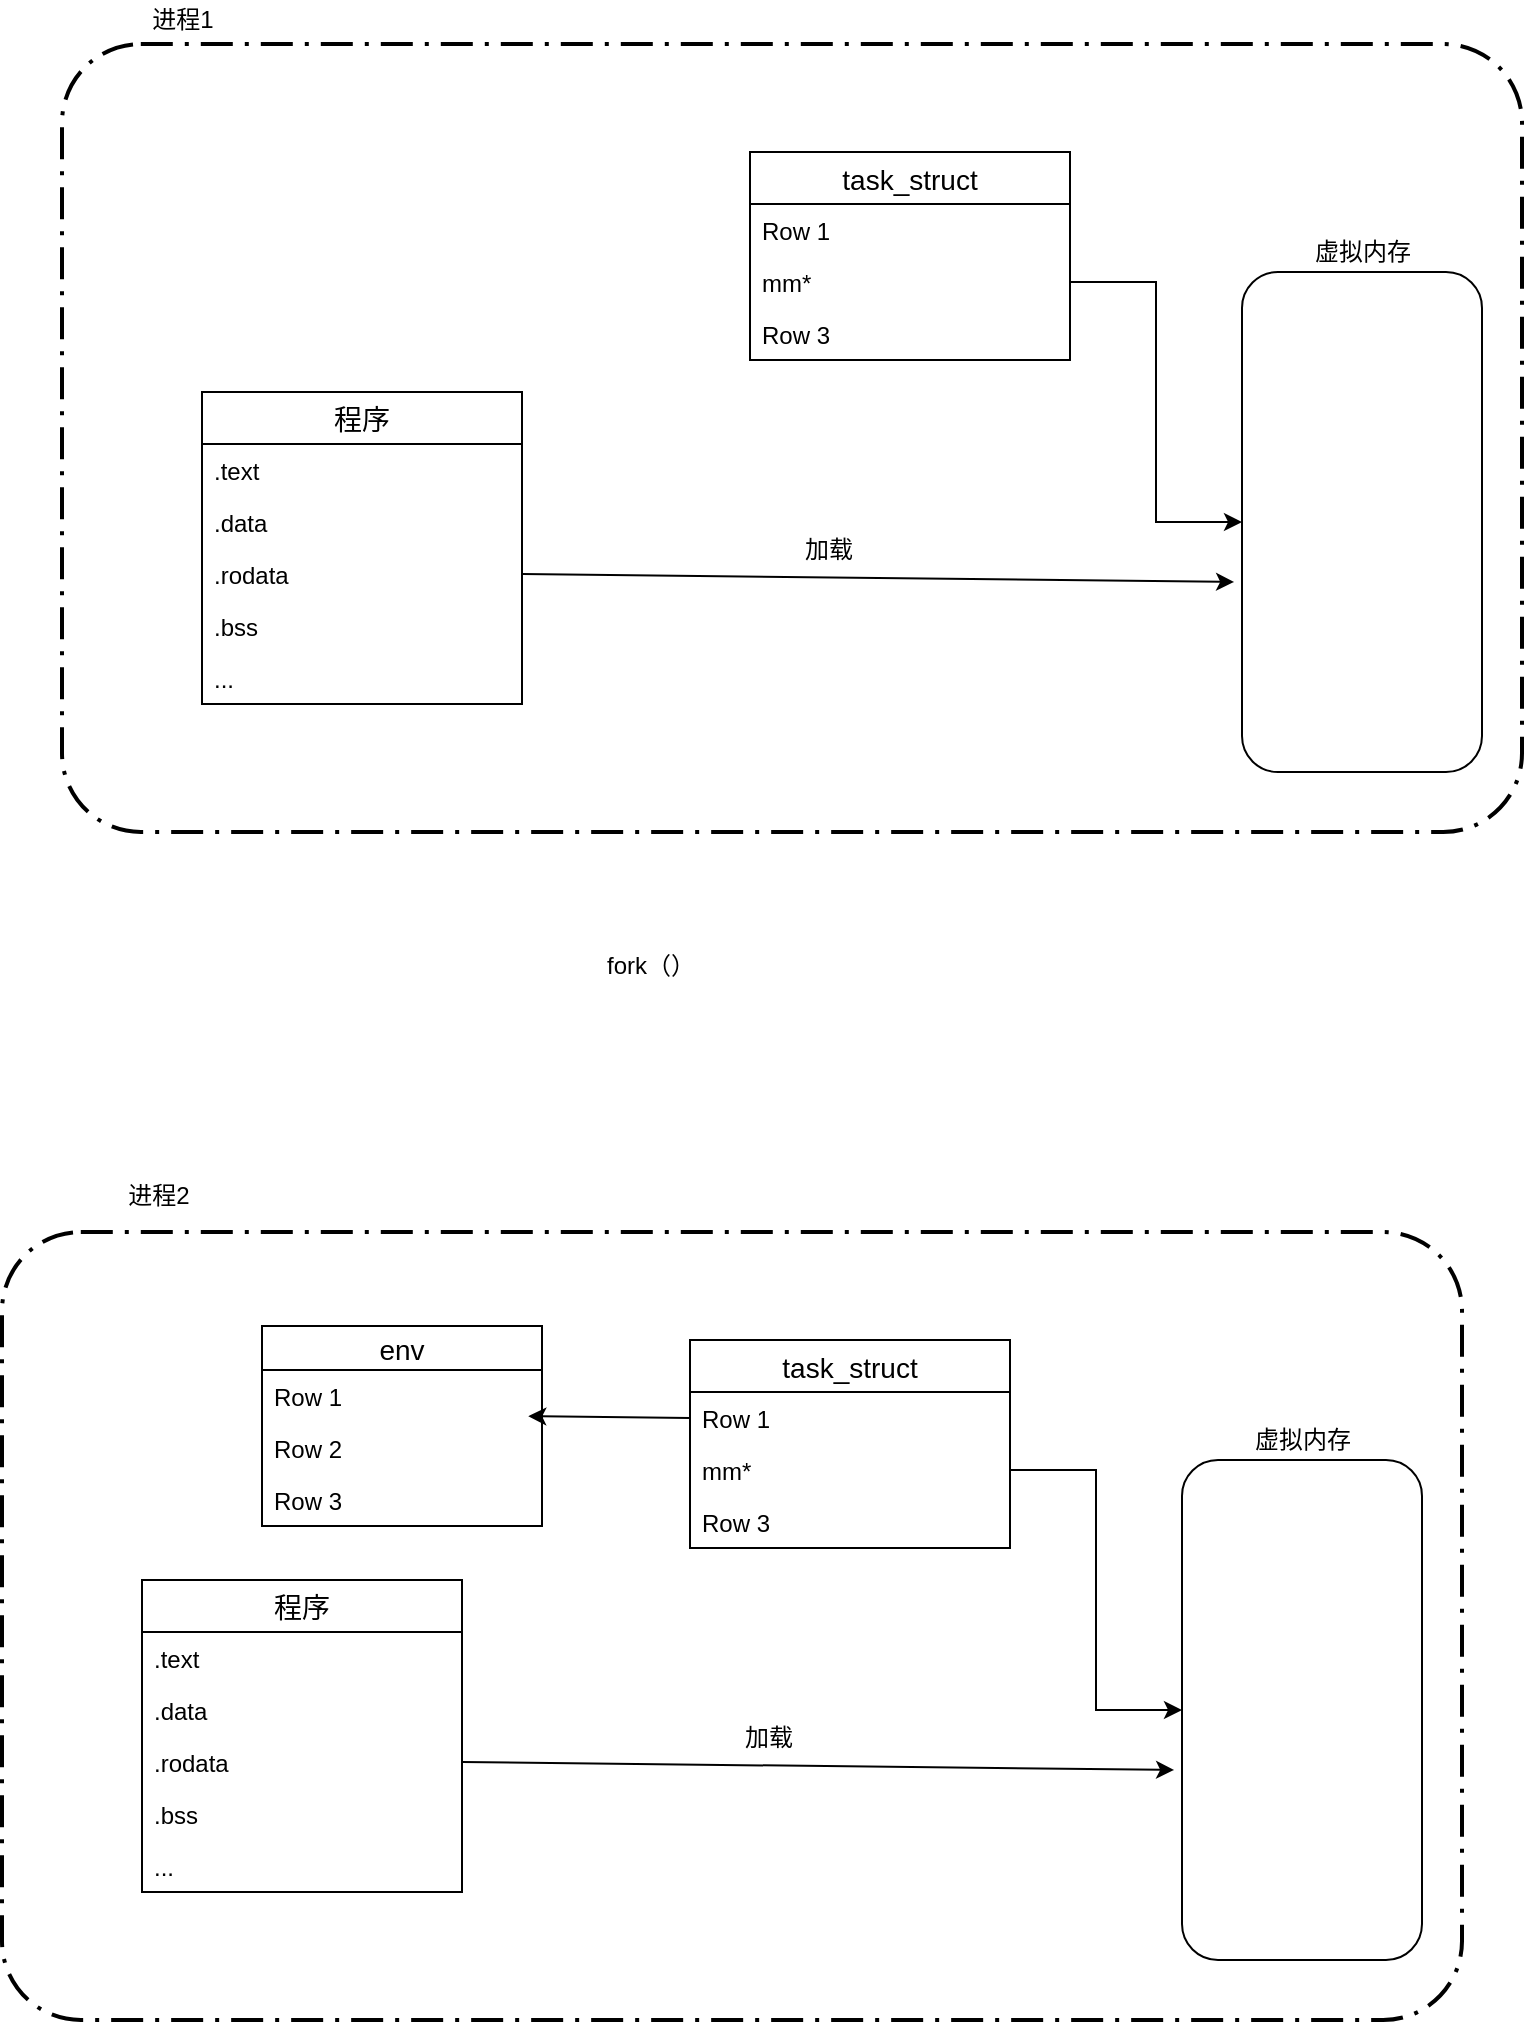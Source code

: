 <mxfile version="13.0.3" type="device"><diagram id="NlbtPtGnq44601gGNWZ_" name="第 1 页"><mxGraphModel dx="1261" dy="932" grid="1" gridSize="10" guides="1" tooltips="1" connect="1" arrows="1" fold="1" page="1" pageScale="1" pageWidth="827" pageHeight="1169" math="0" shadow="0"><root><mxCell id="0"/><mxCell id="1" parent="0"/><mxCell id="2lEnQA6UCIKXRZFCNR-0-69" value="" style="rounded=1;arcSize=10;dashed=1;strokeColor=#000000;fillColor=none;gradientColor=none;dashPattern=8 3 1 3;strokeWidth=2;" parent="1" vertex="1"><mxGeometry x="70" y="56" width="730" height="394" as="geometry"/></mxCell><mxCell id="2lEnQA6UCIKXRZFCNR-0-12" value="程序" style="swimlane;fontStyle=0;childLayout=stackLayout;horizontal=1;startSize=26;horizontalStack=0;resizeParent=1;resizeParentMax=0;resizeLast=0;collapsible=1;marginBottom=0;align=center;fontSize=14;" parent="1" vertex="1"><mxGeometry x="140" y="230" width="160" height="156" as="geometry"/></mxCell><mxCell id="2lEnQA6UCIKXRZFCNR-0-13" value=".text" style="text;strokeColor=none;fillColor=none;spacingLeft=4;spacingRight=4;overflow=hidden;rotatable=0;points=[[0,0.5],[1,0.5]];portConstraint=eastwest;fontSize=12;" parent="2lEnQA6UCIKXRZFCNR-0-12" vertex="1"><mxGeometry y="26" width="160" height="26" as="geometry"/></mxCell><mxCell id="2lEnQA6UCIKXRZFCNR-0-14" value=".data" style="text;strokeColor=none;fillColor=none;spacingLeft=4;spacingRight=4;overflow=hidden;rotatable=0;points=[[0,0.5],[1,0.5]];portConstraint=eastwest;fontSize=12;" parent="2lEnQA6UCIKXRZFCNR-0-12" vertex="1"><mxGeometry y="52" width="160" height="26" as="geometry"/></mxCell><mxCell id="2lEnQA6UCIKXRZFCNR-0-15" value=".rodata" style="text;strokeColor=none;fillColor=none;spacingLeft=4;spacingRight=4;overflow=hidden;rotatable=0;points=[[0,0.5],[1,0.5]];portConstraint=eastwest;fontSize=12;" parent="2lEnQA6UCIKXRZFCNR-0-12" vertex="1"><mxGeometry y="78" width="160" height="26" as="geometry"/></mxCell><mxCell id="2lEnQA6UCIKXRZFCNR-0-20" value=".bss" style="text;strokeColor=none;fillColor=none;spacingLeft=4;spacingRight=4;overflow=hidden;rotatable=0;points=[[0,0.5],[1,0.5]];portConstraint=eastwest;fontSize=12;" parent="2lEnQA6UCIKXRZFCNR-0-12" vertex="1"><mxGeometry y="104" width="160" height="26" as="geometry"/></mxCell><mxCell id="2lEnQA6UCIKXRZFCNR-0-21" value="..." style="text;strokeColor=none;fillColor=none;spacingLeft=4;spacingRight=4;overflow=hidden;rotatable=0;points=[[0,0.5],[1,0.5]];portConstraint=eastwest;fontSize=12;" parent="2lEnQA6UCIKXRZFCNR-0-12" vertex="1"><mxGeometry y="130" width="160" height="26" as="geometry"/></mxCell><mxCell id="2lEnQA6UCIKXRZFCNR-0-16" value="task_struct" style="swimlane;fontStyle=0;childLayout=stackLayout;horizontal=1;startSize=26;horizontalStack=0;resizeParent=1;resizeParentMax=0;resizeLast=0;collapsible=1;marginBottom=0;align=center;fontSize=14;" parent="1" vertex="1"><mxGeometry x="414" y="110" width="160" height="104" as="geometry"/></mxCell><mxCell id="2lEnQA6UCIKXRZFCNR-0-17" value="Row 1" style="text;strokeColor=none;fillColor=none;spacingLeft=4;spacingRight=4;overflow=hidden;rotatable=0;points=[[0,0.5],[1,0.5]];portConstraint=eastwest;fontSize=12;" parent="2lEnQA6UCIKXRZFCNR-0-16" vertex="1"><mxGeometry y="26" width="160" height="26" as="geometry"/></mxCell><mxCell id="2lEnQA6UCIKXRZFCNR-0-18" value="mm*" style="text;strokeColor=none;fillColor=none;spacingLeft=4;spacingRight=4;overflow=hidden;rotatable=0;points=[[0,0.5],[1,0.5]];portConstraint=eastwest;fontSize=12;" parent="2lEnQA6UCIKXRZFCNR-0-16" vertex="1"><mxGeometry y="52" width="160" height="26" as="geometry"/></mxCell><mxCell id="2lEnQA6UCIKXRZFCNR-0-19" value="Row 3" style="text;strokeColor=none;fillColor=none;spacingLeft=4;spacingRight=4;overflow=hidden;rotatable=0;points=[[0,0.5],[1,0.5]];portConstraint=eastwest;fontSize=12;" parent="2lEnQA6UCIKXRZFCNR-0-16" vertex="1"><mxGeometry y="78" width="160" height="26" as="geometry"/></mxCell><mxCell id="2lEnQA6UCIKXRZFCNR-0-22" value="" style="rounded=1;whiteSpace=wrap;html=1;" parent="1" vertex="1"><mxGeometry x="660" y="170" width="120" height="250" as="geometry"/></mxCell><mxCell id="2lEnQA6UCIKXRZFCNR-0-23" value="虚拟内存" style="text;html=1;align=center;verticalAlign=middle;resizable=0;points=[];autosize=1;" parent="1" vertex="1"><mxGeometry x="690" y="150" width="60" height="20" as="geometry"/></mxCell><mxCell id="2lEnQA6UCIKXRZFCNR-0-24" style="edgeStyle=orthogonalEdgeStyle;rounded=0;orthogonalLoop=1;jettySize=auto;html=1;" parent="1" source="2lEnQA6UCIKXRZFCNR-0-18" target="2lEnQA6UCIKXRZFCNR-0-22" edge="1"><mxGeometry relative="1" as="geometry"/></mxCell><mxCell id="2lEnQA6UCIKXRZFCNR-0-25" value="" style="endArrow=classic;html=1;exitX=1;exitY=0.5;exitDx=0;exitDy=0;entryX=-0.033;entryY=0.62;entryDx=0;entryDy=0;entryPerimeter=0;" parent="1" source="2lEnQA6UCIKXRZFCNR-0-15" target="2lEnQA6UCIKXRZFCNR-0-22" edge="1"><mxGeometry width="50" height="50" relative="1" as="geometry"><mxPoint x="390" y="320" as="sourcePoint"/><mxPoint x="440" y="270" as="targetPoint"/></mxGeometry></mxCell><mxCell id="2lEnQA6UCIKXRZFCNR-0-26" value="加载" style="text;html=1;align=center;verticalAlign=middle;resizable=0;points=[];autosize=1;" parent="1" vertex="1"><mxGeometry x="433" y="299" width="40" height="20" as="geometry"/></mxCell><mxCell id="2lEnQA6UCIKXRZFCNR-0-67" value="进程1" style="text;html=1;align=center;verticalAlign=middle;resizable=0;points=[];autosize=1;" parent="1" vertex="1"><mxGeometry x="105" y="34" width="50" height="20" as="geometry"/></mxCell><mxCell id="2lEnQA6UCIKXRZFCNR-0-70" value="fork（）" style="text;html=1;align=center;verticalAlign=middle;resizable=0;points=[];autosize=1;" parent="1" vertex="1"><mxGeometry x="334" y="507" width="60" height="20" as="geometry"/></mxCell><mxCell id="2lEnQA6UCIKXRZFCNR-0-81" value="" style="rounded=1;whiteSpace=wrap;html=1;" parent="1" vertex="1"><mxGeometry x="630" y="764" width="120" height="250" as="geometry"/></mxCell><mxCell id="2lEnQA6UCIKXRZFCNR-0-82" value="虚拟内存" style="text;html=1;align=center;verticalAlign=middle;resizable=0;points=[];autosize=1;" parent="1" vertex="1"><mxGeometry x="660" y="744" width="60" height="20" as="geometry"/></mxCell><mxCell id="2lEnQA6UCIKXRZFCNR-0-83" style="edgeStyle=orthogonalEdgeStyle;rounded=0;orthogonalLoop=1;jettySize=auto;html=1;" parent="1" source="2lEnQA6UCIKXRZFCNR-0-79" target="2lEnQA6UCIKXRZFCNR-0-81" edge="1"><mxGeometry relative="1" as="geometry"/></mxCell><mxCell id="2lEnQA6UCIKXRZFCNR-0-84" value="" style="endArrow=classic;html=1;exitX=1;exitY=0.5;exitDx=0;exitDy=0;entryX=-0.033;entryY=0.62;entryDx=0;entryDy=0;entryPerimeter=0;" parent="1" source="2lEnQA6UCIKXRZFCNR-0-74" target="2lEnQA6UCIKXRZFCNR-0-81" edge="1"><mxGeometry width="50" height="50" relative="1" as="geometry"><mxPoint x="360" y="914" as="sourcePoint"/><mxPoint x="410" y="864" as="targetPoint"/></mxGeometry></mxCell><mxCell id="2lEnQA6UCIKXRZFCNR-0-85" value="加载" style="text;html=1;align=center;verticalAlign=middle;resizable=0;points=[];autosize=1;" parent="1" vertex="1"><mxGeometry x="403" y="893" width="40" height="20" as="geometry"/></mxCell><mxCell id="2lEnQA6UCIKXRZFCNR-0-86" value="" style="rounded=1;arcSize=10;dashed=1;strokeColor=#000000;fillColor=none;gradientColor=none;dashPattern=8 3 1 3;strokeWidth=2;" parent="1" vertex="1"><mxGeometry x="40" y="650" width="730" height="394" as="geometry"/></mxCell><mxCell id="2lEnQA6UCIKXRZFCNR-0-71" value="程序" style="swimlane;fontStyle=0;childLayout=stackLayout;horizontal=1;startSize=26;horizontalStack=0;resizeParent=1;resizeParentMax=0;resizeLast=0;collapsible=1;marginBottom=0;align=center;fontSize=14;" parent="1" vertex="1"><mxGeometry x="110" y="824" width="160" height="156" as="geometry"/></mxCell><mxCell id="2lEnQA6UCIKXRZFCNR-0-72" value=".text" style="text;strokeColor=none;fillColor=none;spacingLeft=4;spacingRight=4;overflow=hidden;rotatable=0;points=[[0,0.5],[1,0.5]];portConstraint=eastwest;fontSize=12;" parent="2lEnQA6UCIKXRZFCNR-0-71" vertex="1"><mxGeometry y="26" width="160" height="26" as="geometry"/></mxCell><mxCell id="2lEnQA6UCIKXRZFCNR-0-73" value=".data" style="text;strokeColor=none;fillColor=none;spacingLeft=4;spacingRight=4;overflow=hidden;rotatable=0;points=[[0,0.5],[1,0.5]];portConstraint=eastwest;fontSize=12;" parent="2lEnQA6UCIKXRZFCNR-0-71" vertex="1"><mxGeometry y="52" width="160" height="26" as="geometry"/></mxCell><mxCell id="2lEnQA6UCIKXRZFCNR-0-74" value=".rodata" style="text;strokeColor=none;fillColor=none;spacingLeft=4;spacingRight=4;overflow=hidden;rotatable=0;points=[[0,0.5],[1,0.5]];portConstraint=eastwest;fontSize=12;" parent="2lEnQA6UCIKXRZFCNR-0-71" vertex="1"><mxGeometry y="78" width="160" height="26" as="geometry"/></mxCell><mxCell id="2lEnQA6UCIKXRZFCNR-0-75" value=".bss" style="text;strokeColor=none;fillColor=none;spacingLeft=4;spacingRight=4;overflow=hidden;rotatable=0;points=[[0,0.5],[1,0.5]];portConstraint=eastwest;fontSize=12;" parent="2lEnQA6UCIKXRZFCNR-0-71" vertex="1"><mxGeometry y="104" width="160" height="26" as="geometry"/></mxCell><mxCell id="2lEnQA6UCIKXRZFCNR-0-76" value="..." style="text;strokeColor=none;fillColor=none;spacingLeft=4;spacingRight=4;overflow=hidden;rotatable=0;points=[[0,0.5],[1,0.5]];portConstraint=eastwest;fontSize=12;" parent="2lEnQA6UCIKXRZFCNR-0-71" vertex="1"><mxGeometry y="130" width="160" height="26" as="geometry"/></mxCell><mxCell id="2lEnQA6UCIKXRZFCNR-0-77" value="task_struct" style="swimlane;fontStyle=0;childLayout=stackLayout;horizontal=1;startSize=26;horizontalStack=0;resizeParent=1;resizeParentMax=0;resizeLast=0;collapsible=1;marginBottom=0;align=center;fontSize=14;" parent="1" vertex="1"><mxGeometry x="384" y="704" width="160" height="104" as="geometry"/></mxCell><mxCell id="2lEnQA6UCIKXRZFCNR-0-78" value="Row 1" style="text;strokeColor=none;fillColor=none;spacingLeft=4;spacingRight=4;overflow=hidden;rotatable=0;points=[[0,0.5],[1,0.5]];portConstraint=eastwest;fontSize=12;" parent="2lEnQA6UCIKXRZFCNR-0-77" vertex="1"><mxGeometry y="26" width="160" height="26" as="geometry"/></mxCell><mxCell id="2lEnQA6UCIKXRZFCNR-0-79" value="mm*" style="text;strokeColor=none;fillColor=none;spacingLeft=4;spacingRight=4;overflow=hidden;rotatable=0;points=[[0,0.5],[1,0.5]];portConstraint=eastwest;fontSize=12;" parent="2lEnQA6UCIKXRZFCNR-0-77" vertex="1"><mxGeometry y="52" width="160" height="26" as="geometry"/></mxCell><mxCell id="2lEnQA6UCIKXRZFCNR-0-80" value="Row 3" style="text;strokeColor=none;fillColor=none;spacingLeft=4;spacingRight=4;overflow=hidden;rotatable=0;points=[[0,0.5],[1,0.5]];portConstraint=eastwest;fontSize=12;" parent="2lEnQA6UCIKXRZFCNR-0-77" vertex="1"><mxGeometry y="78" width="160" height="26" as="geometry"/></mxCell><mxCell id="2lEnQA6UCIKXRZFCNR-0-87" value="进程2" style="text;html=1;align=center;verticalAlign=middle;resizable=0;points=[];autosize=1;" parent="1" vertex="1"><mxGeometry x="93" y="622" width="50" height="20" as="geometry"/></mxCell><mxCell id="2lEnQA6UCIKXRZFCNR-0-88" value="env" style="swimlane;fontStyle=0;childLayout=stackLayout;horizontal=1;startSize=22;horizontalStack=0;resizeParent=1;resizeParentMax=0;resizeLast=0;collapsible=1;marginBottom=0;align=center;fontSize=14;" parent="1" vertex="1"><mxGeometry x="170" y="697" width="140" height="100" as="geometry"/></mxCell><mxCell id="2lEnQA6UCIKXRZFCNR-0-89" value="Row 1" style="text;strokeColor=none;fillColor=none;spacingLeft=4;spacingRight=4;overflow=hidden;rotatable=0;points=[[0,0.5],[1,0.5]];portConstraint=eastwest;fontSize=12;" parent="2lEnQA6UCIKXRZFCNR-0-88" vertex="1"><mxGeometry y="22" width="140" height="26" as="geometry"/></mxCell><mxCell id="2lEnQA6UCIKXRZFCNR-0-90" value="Row 2" style="text;strokeColor=none;fillColor=none;spacingLeft=4;spacingRight=4;overflow=hidden;rotatable=0;points=[[0,0.5],[1,0.5]];portConstraint=eastwest;fontSize=12;" parent="2lEnQA6UCIKXRZFCNR-0-88" vertex="1"><mxGeometry y="48" width="140" height="26" as="geometry"/></mxCell><mxCell id="2lEnQA6UCIKXRZFCNR-0-91" value="Row 3" style="text;strokeColor=none;fillColor=none;spacingLeft=4;spacingRight=4;overflow=hidden;rotatable=0;points=[[0,0.5],[1,0.5]];portConstraint=eastwest;fontSize=12;" parent="2lEnQA6UCIKXRZFCNR-0-88" vertex="1"><mxGeometry y="74" width="140" height="26" as="geometry"/></mxCell><mxCell id="2lEnQA6UCIKXRZFCNR-0-92" value="" style="endArrow=classic;html=1;entryX=0.951;entryY=-0.111;entryDx=0;entryDy=0;entryPerimeter=0;exitX=0;exitY=0.5;exitDx=0;exitDy=0;" parent="1" source="2lEnQA6UCIKXRZFCNR-0-78" target="2lEnQA6UCIKXRZFCNR-0-90" edge="1"><mxGeometry width="50" height="50" relative="1" as="geometry"><mxPoint x="330" y="780" as="sourcePoint"/><mxPoint x="380" y="730" as="targetPoint"/></mxGeometry></mxCell></root></mxGraphModel></diagram></mxfile>